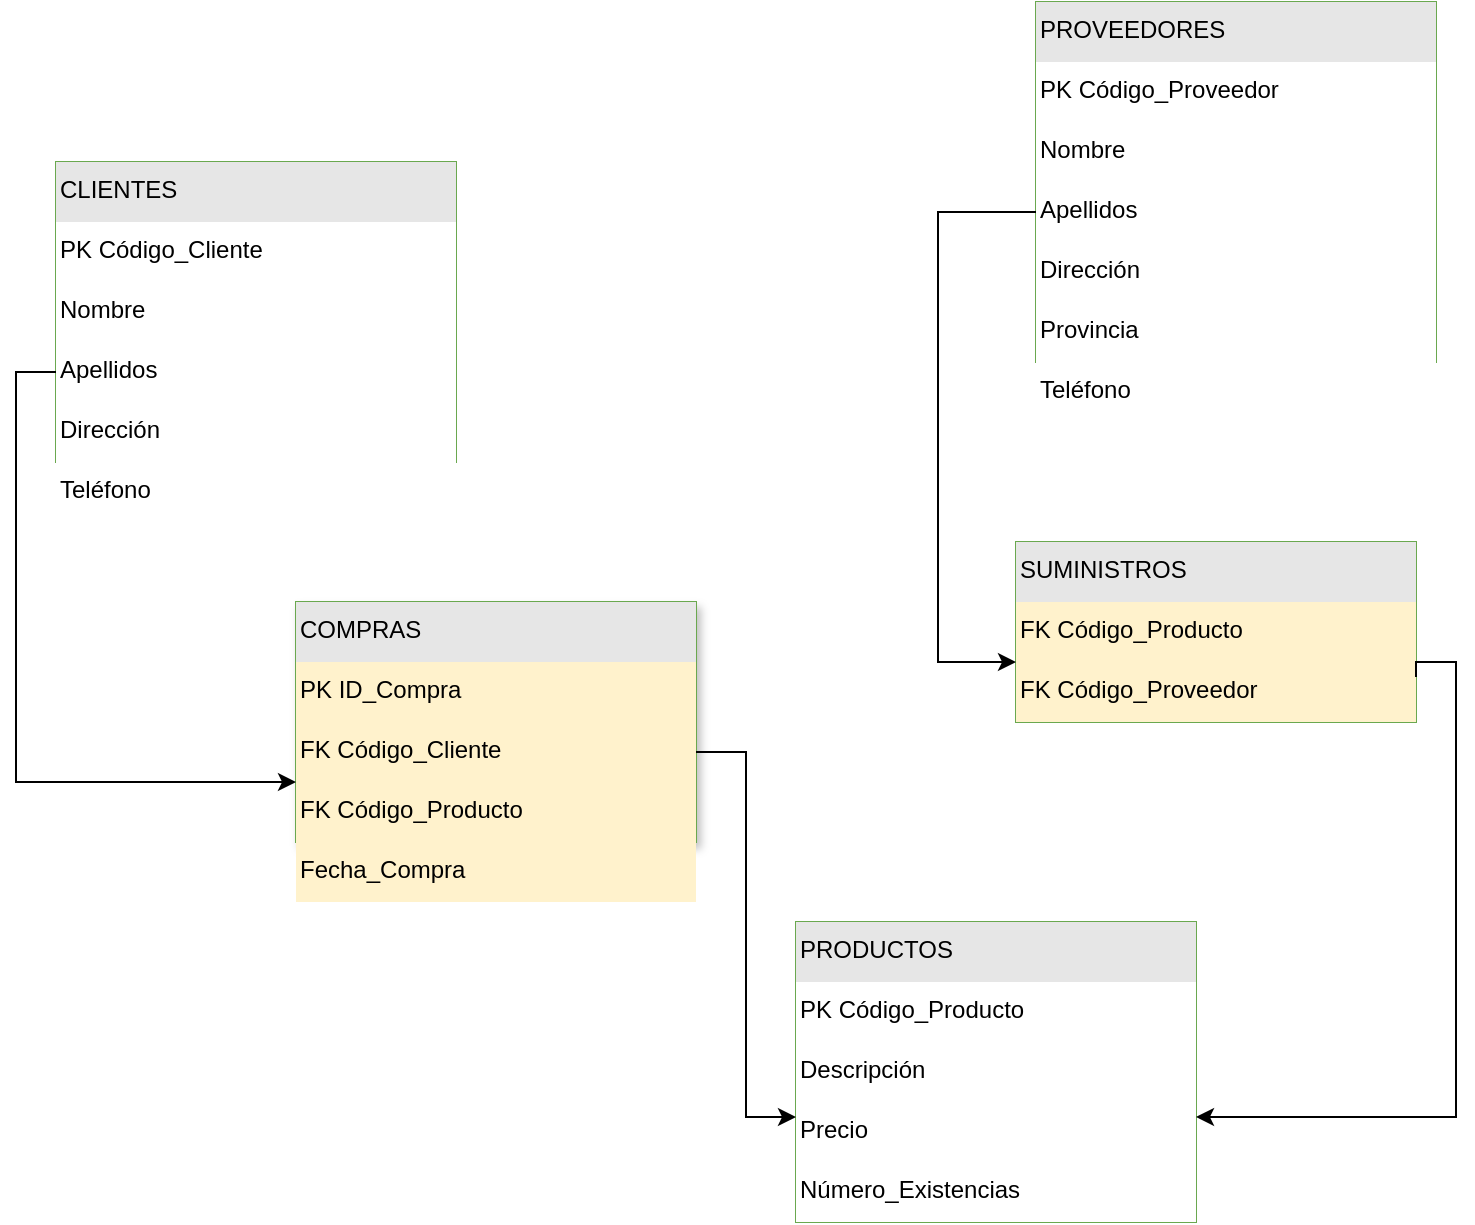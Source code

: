 <mxfile version="24.9.3">
  <diagram name="Ejercicio 4" id="0">
    <mxGraphModel dx="1120" dy="434" grid="1" gridSize="10" guides="1" tooltips="1" connect="1" arrows="1" fold="1" page="1" pageScale="1" pageWidth="850" pageHeight="1100" math="0" shadow="0">
      <root>
        <mxCell id="0" />
        <mxCell id="1" parent="0" />
        <mxCell id="2" value="" style="shape=rectangle;whiteSpace=wrap;html=1;fillColor=#D9EAD3;strokeColor=#6AA84F;" parent="1" vertex="1">
          <mxGeometry x="50" y="250" width="200" height="150" as="geometry" />
        </mxCell>
        <mxCell id="3" value="CLIENTES" style="text;html=1;stroke=none;fillColor=#E6E6E6;" parent="2" vertex="1">
          <mxGeometry width="200" height="30" as="geometry" />
        </mxCell>
        <mxCell id="4" value="PK Código_Cliente" style="text;html=1;fillColor=#FFFFFF;" parent="2" vertex="1">
          <mxGeometry y="30" width="200" height="30" as="geometry" />
        </mxCell>
        <mxCell id="5" value="Nombre" style="text;html=1;fillColor=#FFFFFF;" parent="2" vertex="1">
          <mxGeometry y="60" width="200" height="30" as="geometry" />
        </mxCell>
        <mxCell id="6" value="Apellidos" style="text;html=1;fillColor=#FFFFFF;" parent="2" vertex="1">
          <mxGeometry y="90" width="200" height="30" as="geometry" />
        </mxCell>
        <mxCell id="7" value="Dirección" style="text;html=1;fillColor=#FFFFFF;" parent="2" vertex="1">
          <mxGeometry y="120" width="200" height="30" as="geometry" />
        </mxCell>
        <mxCell id="8" value="Teléfono" style="text;html=1;fillColor=#FFFFFF;" parent="2" vertex="1">
          <mxGeometry y="150" width="200" height="30" as="geometry" />
        </mxCell>
        <mxCell id="9" value="" style="shape=rectangle;whiteSpace=wrap;html=1;fillColor=#D9EAD3;strokeColor=#6AA84F;" parent="1" vertex="1">
          <mxGeometry x="420" y="630" width="200" height="150" as="geometry" />
        </mxCell>
        <mxCell id="10" value="PRODUCTOS" style="text;html=1;stroke=none;fillColor=#E6E6E6;" parent="9" vertex="1">
          <mxGeometry width="200" height="30" as="geometry" />
        </mxCell>
        <mxCell id="11" value="PK Código_Producto" style="text;html=1;fillColor=#FFFFFF;" parent="9" vertex="1">
          <mxGeometry y="30" width="200" height="30" as="geometry" />
        </mxCell>
        <mxCell id="12" value="Descripción" style="text;html=1;fillColor=#FFFFFF;" parent="9" vertex="1">
          <mxGeometry y="60" width="200" height="30" as="geometry" />
        </mxCell>
        <mxCell id="13" value="Precio" style="text;html=1;fillColor=#FFFFFF;" parent="9" vertex="1">
          <mxGeometry y="90" width="200" height="30" as="geometry" />
        </mxCell>
        <mxCell id="14" value="Número_Existencias" style="text;html=1;fillColor=#FFFFFF;" parent="9" vertex="1">
          <mxGeometry y="120" width="200" height="30" as="geometry" />
        </mxCell>
        <mxCell id="15" value="" style="shape=rectangle;whiteSpace=wrap;html=1;fillColor=#D9EAD3;strokeColor=#6AA84F;" parent="1" vertex="1">
          <mxGeometry x="540" y="170" width="200" height="180" as="geometry" />
        </mxCell>
        <mxCell id="16" value="PROVEEDORES" style="text;html=1;stroke=none;fillColor=#E6E6E6;" parent="15" vertex="1">
          <mxGeometry width="200" height="30" as="geometry" />
        </mxCell>
        <mxCell id="17" value="PK Código_Proveedor" style="text;html=1;shadow=0;fillColor=#FFFFFF;" parent="15" vertex="1">
          <mxGeometry y="30" width="200" height="30" as="geometry" />
        </mxCell>
        <mxCell id="18" value="Nombre" style="text;html=1;shadow=0;fillColor=#FFFFFF;" parent="15" vertex="1">
          <mxGeometry y="60" width="200" height="30" as="geometry" />
        </mxCell>
        <mxCell id="19" value="Apellidos" style="text;html=1;shadow=0;fillColor=#FFFFFF;" parent="15" vertex="1">
          <mxGeometry y="90" width="200" height="30" as="geometry" />
        </mxCell>
        <mxCell id="20" value="Dirección" style="text;html=1;shadow=0;fillColor=#FFFFFF;" parent="15" vertex="1">
          <mxGeometry y="120" width="200" height="30" as="geometry" />
        </mxCell>
        <mxCell id="21" value="Provincia" style="text;html=1;shadow=0;fillColor=#FFFFFF;" parent="15" vertex="1">
          <mxGeometry y="150" width="200" height="30" as="geometry" />
        </mxCell>
        <mxCell id="22" value="Teléfono" style="text;html=1;shadow=0;fillColor=#FFFFFF;" parent="15" vertex="1">
          <mxGeometry y="180" width="200" height="30" as="geometry" />
        </mxCell>
        <mxCell id="23" value="" style="shape=rectangle;whiteSpace=wrap;html=1;fillColor=#D9EAD3;strokeColor=#6AA84F;shadow=1;" parent="1" vertex="1">
          <mxGeometry x="170" y="470" width="200" height="120" as="geometry" />
        </mxCell>
        <mxCell id="24" value="COMPRAS" style="text;html=1;stroke=none;fillColor=#E6E6E6;" parent="23" vertex="1">
          <mxGeometry width="200" height="30" as="geometry" />
        </mxCell>
        <mxCell id="25" value="PK ID_Compra" style="text;html=1;fillColor=#FFF2CC;" parent="23" vertex="1">
          <mxGeometry y="30" width="200" height="30" as="geometry" />
        </mxCell>
        <mxCell id="26" value="FK Código_Cliente" style="text;html=1;fillColor=#FFF2CC;" parent="23" vertex="1">
          <mxGeometry y="60" width="200" height="30" as="geometry" />
        </mxCell>
        <mxCell id="27" value="FK Código_Producto" style="text;html=1;fillColor=#FFF2CC;" parent="23" vertex="1">
          <mxGeometry y="90" width="200" height="30" as="geometry" />
        </mxCell>
        <mxCell id="28" value="Fecha_Compra" style="text;html=1;fillColor=#FFF2CC;strokeColor=none;" parent="23" vertex="1">
          <mxGeometry y="120" width="200" height="30" as="geometry" />
        </mxCell>
        <mxCell id="29" value="" style="shape=rectangle;whiteSpace=wrap;html=1;fillColor=#D9EAD3;strokeColor=#6AA84F;" parent="1" vertex="1">
          <mxGeometry x="530" y="440" width="200" height="90" as="geometry" />
        </mxCell>
        <mxCell id="30" value="SUMINISTROS" style="text;html=1;stroke=none;fillColor=#E6E6E6;" parent="29" vertex="1">
          <mxGeometry width="200" height="30" as="geometry" />
        </mxCell>
        <mxCell id="31" value="FK Código_Producto" style="text;html=1;fillColor=#FFF2CC;" parent="29" vertex="1">
          <mxGeometry y="30" width="200" height="30" as="geometry" />
        </mxCell>
        <mxCell id="32" value="FK Código_Proveedor" style="text;html=1;fillColor=#FFF2CC;" parent="29" vertex="1">
          <mxGeometry y="60" width="200" height="30" as="geometry" />
        </mxCell>
        <mxCell id="BPwkux90c159kShw1DQA-32" style="edgeStyle=orthogonalEdgeStyle;rounded=0;orthogonalLoop=1;jettySize=auto;html=1;entryX=0;entryY=0;entryDx=0;entryDy=0;" parent="1" source="6" target="27" edge="1">
          <mxGeometry relative="1" as="geometry">
            <mxPoint x="30" y="560" as="targetPoint" />
            <Array as="points">
              <mxPoint x="30" y="355" />
              <mxPoint x="30" y="560" />
            </Array>
          </mxGeometry>
        </mxCell>
        <mxCell id="BPwkux90c159kShw1DQA-37" style="edgeStyle=orthogonalEdgeStyle;rounded=0;orthogonalLoop=1;jettySize=auto;html=1;entryX=0;entryY=0.25;entryDx=0;entryDy=0;" parent="1" source="26" target="13" edge="1">
          <mxGeometry relative="1" as="geometry" />
        </mxCell>
        <mxCell id="BPwkux90c159kShw1DQA-38" style="edgeStyle=orthogonalEdgeStyle;rounded=0;orthogonalLoop=1;jettySize=auto;html=1;entryX=0;entryY=0;entryDx=0;entryDy=0;" parent="1" target="32" edge="1">
          <mxGeometry relative="1" as="geometry">
            <mxPoint x="490" y="500" as="targetPoint" />
            <mxPoint x="540" y="275" as="sourcePoint" />
            <Array as="points">
              <mxPoint x="491" y="275" />
              <mxPoint x="491" y="500" />
            </Array>
          </mxGeometry>
        </mxCell>
        <mxCell id="BPwkux90c159kShw1DQA-40" style="edgeStyle=orthogonalEdgeStyle;rounded=0;orthogonalLoop=1;jettySize=auto;html=1;entryX=1;entryY=0.25;entryDx=0;entryDy=0;exitX=1;exitY=0.25;exitDx=0;exitDy=0;" parent="1" source="32" target="13" edge="1">
          <mxGeometry relative="1" as="geometry">
            <Array as="points">
              <mxPoint x="730" y="500" />
              <mxPoint x="750" y="500" />
              <mxPoint x="750" y="728" />
            </Array>
          </mxGeometry>
        </mxCell>
      </root>
    </mxGraphModel>
  </diagram>
</mxfile>
